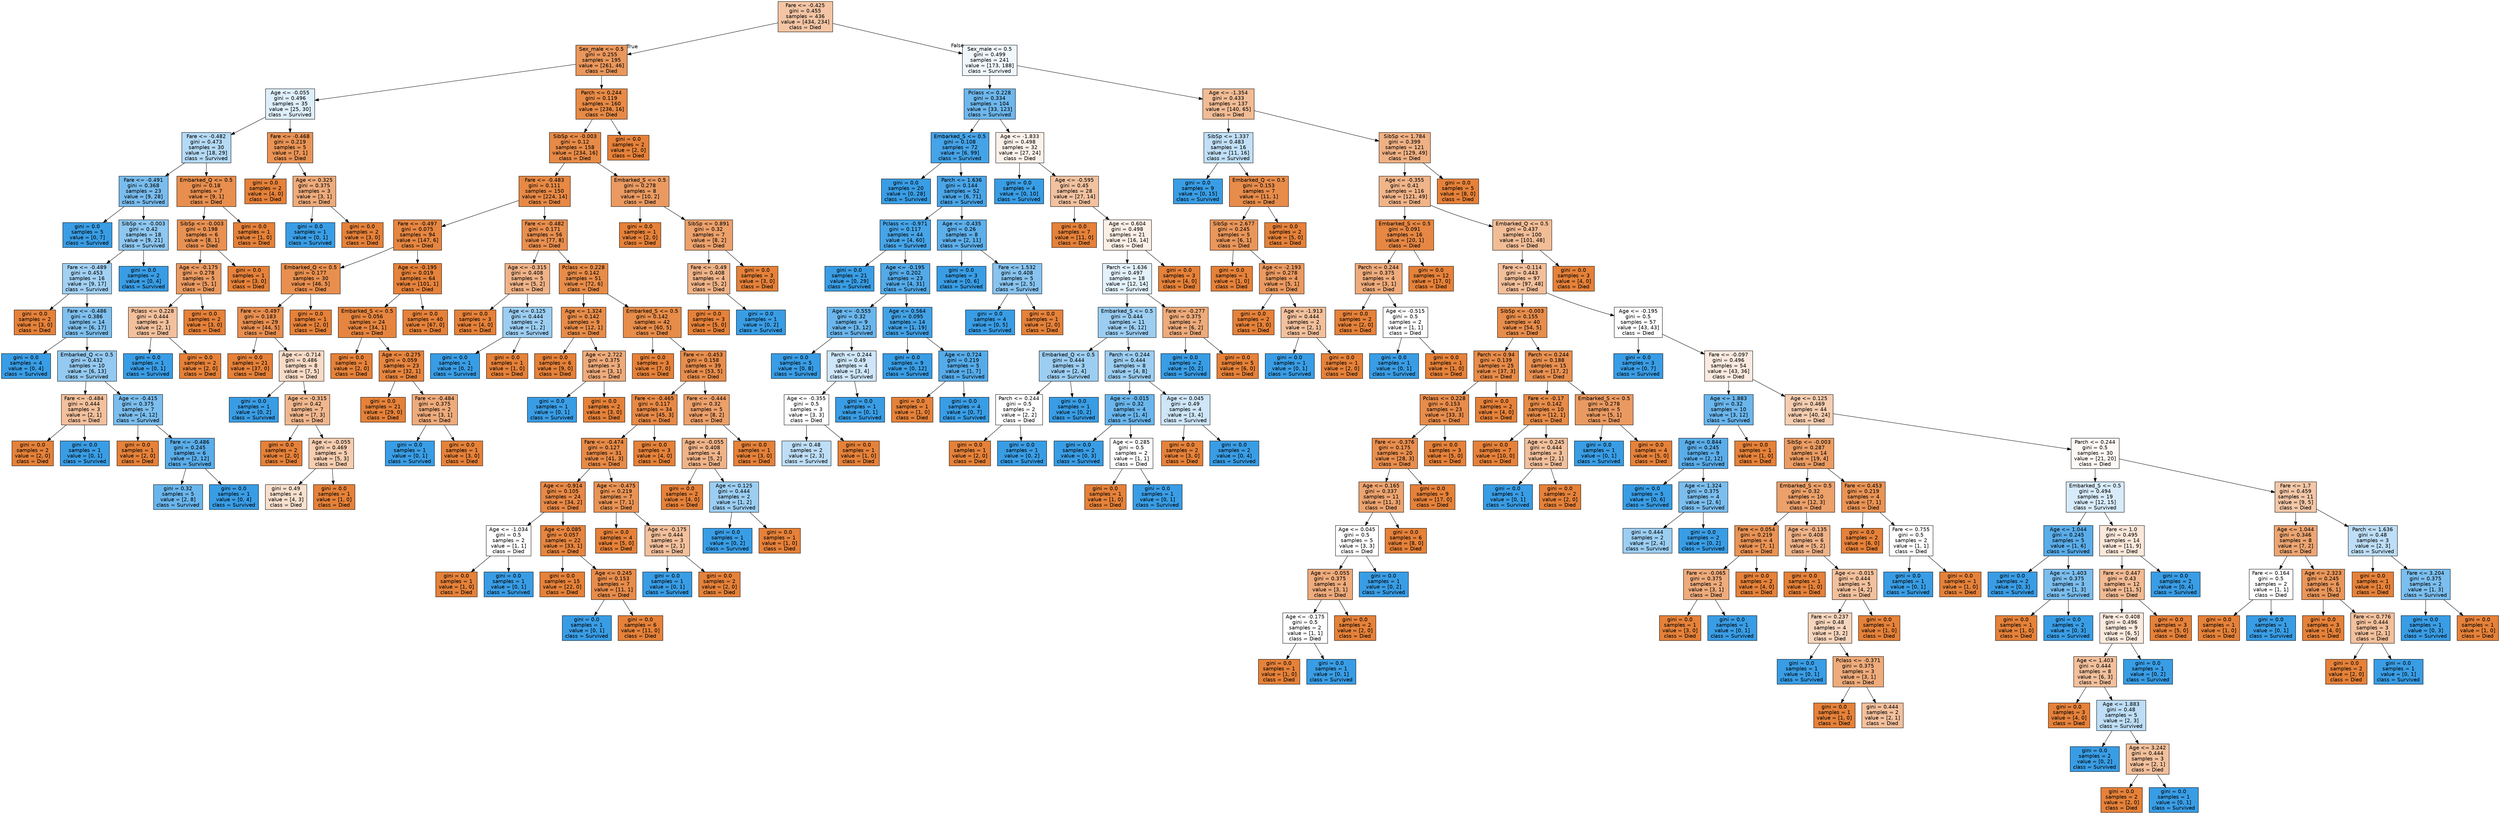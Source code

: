 digraph Tree {
node [shape=box, style="filled", color="black", fontname="helvetica"] ;
edge [fontname="helvetica"] ;
0 [label="Fare <= -0.425\ngini = 0.455\nsamples = 436\nvalue = [434, 234]\nclass = Died", fillcolor="#f3c5a4"] ;
1 [label="Sex_male <= 0.5\ngini = 0.255\nsamples = 195\nvalue = [261, 46]\nclass = Died", fillcolor="#ea975c"] ;
0 -> 1 [labeldistance=2.5, labelangle=45, headlabel="True"] ;
2 [label="Age <= -0.055\ngini = 0.496\nsamples = 35\nvalue = [25, 30]\nclass = Survived", fillcolor="#deeffb"] ;
1 -> 2 ;
3 [label="Fare <= -0.482\ngini = 0.473\nsamples = 30\nvalue = [18, 29]\nclass = Survived", fillcolor="#b4daf5"] ;
2 -> 3 ;
4 [label="Fare <= -0.491\ngini = 0.368\nsamples = 23\nvalue = [9, 28]\nclass = Survived", fillcolor="#79bced"] ;
3 -> 4 ;
5 [label="gini = 0.0\nsamples = 5\nvalue = [0, 7]\nclass = Survived", fillcolor="#399de5"] ;
4 -> 5 ;
6 [label="SibSp <= -0.003\ngini = 0.42\nsamples = 18\nvalue = [9, 21]\nclass = Survived", fillcolor="#8ec7f0"] ;
4 -> 6 ;
7 [label="Fare <= -0.489\ngini = 0.453\nsamples = 16\nvalue = [9, 17]\nclass = Survived", fillcolor="#a2d1f3"] ;
6 -> 7 ;
8 [label="gini = 0.0\nsamples = 2\nvalue = [3, 0]\nclass = Died", fillcolor="#e58139"] ;
7 -> 8 ;
9 [label="Fare <= -0.486\ngini = 0.386\nsamples = 14\nvalue = [6, 17]\nclass = Survived", fillcolor="#7fc0ee"] ;
7 -> 9 ;
10 [label="gini = 0.0\nsamples = 4\nvalue = [0, 4]\nclass = Survived", fillcolor="#399de5"] ;
9 -> 10 ;
11 [label="Embarked_Q <= 0.5\ngini = 0.432\nsamples = 10\nvalue = [6, 13]\nclass = Survived", fillcolor="#94caf1"] ;
9 -> 11 ;
12 [label="Fare <= -0.484\ngini = 0.444\nsamples = 3\nvalue = [2, 1]\nclass = Died", fillcolor="#f2c09c"] ;
11 -> 12 ;
13 [label="gini = 0.0\nsamples = 2\nvalue = [2, 0]\nclass = Died", fillcolor="#e58139"] ;
12 -> 13 ;
14 [label="gini = 0.0\nsamples = 1\nvalue = [0, 1]\nclass = Survived", fillcolor="#399de5"] ;
12 -> 14 ;
15 [label="Age <= -0.415\ngini = 0.375\nsamples = 7\nvalue = [4, 12]\nclass = Survived", fillcolor="#7bbeee"] ;
11 -> 15 ;
16 [label="gini = 0.0\nsamples = 1\nvalue = [2, 0]\nclass = Died", fillcolor="#e58139"] ;
15 -> 16 ;
17 [label="Fare <= -0.486\ngini = 0.245\nsamples = 6\nvalue = [2, 12]\nclass = Survived", fillcolor="#5aade9"] ;
15 -> 17 ;
18 [label="gini = 0.32\nsamples = 5\nvalue = [2, 8]\nclass = Survived", fillcolor="#6ab6ec"] ;
17 -> 18 ;
19 [label="gini = 0.0\nsamples = 1\nvalue = [0, 4]\nclass = Survived", fillcolor="#399de5"] ;
17 -> 19 ;
20 [label="gini = 0.0\nsamples = 2\nvalue = [0, 4]\nclass = Survived", fillcolor="#399de5"] ;
6 -> 20 ;
21 [label="Embarked_Q <= 0.5\ngini = 0.18\nsamples = 7\nvalue = [9, 1]\nclass = Died", fillcolor="#e88f4f"] ;
3 -> 21 ;
22 [label="SibSp <= -0.003\ngini = 0.198\nsamples = 6\nvalue = [8, 1]\nclass = Died", fillcolor="#e89152"] ;
21 -> 22 ;
23 [label="Age <= -0.175\ngini = 0.278\nsamples = 5\nvalue = [5, 1]\nclass = Died", fillcolor="#ea9a61"] ;
22 -> 23 ;
24 [label="Pclass <= 0.228\ngini = 0.444\nsamples = 3\nvalue = [2, 1]\nclass = Died", fillcolor="#f2c09c"] ;
23 -> 24 ;
25 [label="gini = 0.0\nsamples = 1\nvalue = [0, 1]\nclass = Survived", fillcolor="#399de5"] ;
24 -> 25 ;
26 [label="gini = 0.0\nsamples = 2\nvalue = [2, 0]\nclass = Died", fillcolor="#e58139"] ;
24 -> 26 ;
27 [label="gini = 0.0\nsamples = 2\nvalue = [3, 0]\nclass = Died", fillcolor="#e58139"] ;
23 -> 27 ;
28 [label="gini = 0.0\nsamples = 1\nvalue = [3, 0]\nclass = Died", fillcolor="#e58139"] ;
22 -> 28 ;
29 [label="gini = 0.0\nsamples = 1\nvalue = [1, 0]\nclass = Died", fillcolor="#e58139"] ;
21 -> 29 ;
30 [label="Fare <= -0.468\ngini = 0.219\nsamples = 5\nvalue = [7, 1]\nclass = Died", fillcolor="#e99355"] ;
2 -> 30 ;
31 [label="gini = 0.0\nsamples = 2\nvalue = [4, 0]\nclass = Died", fillcolor="#e58139"] ;
30 -> 31 ;
32 [label="Age <= 0.325\ngini = 0.375\nsamples = 3\nvalue = [3, 1]\nclass = Died", fillcolor="#eeab7b"] ;
30 -> 32 ;
33 [label="gini = 0.0\nsamples = 1\nvalue = [0, 1]\nclass = Survived", fillcolor="#399de5"] ;
32 -> 33 ;
34 [label="gini = 0.0\nsamples = 2\nvalue = [3, 0]\nclass = Died", fillcolor="#e58139"] ;
32 -> 34 ;
35 [label="Parch <= 0.244\ngini = 0.119\nsamples = 160\nvalue = [236, 16]\nclass = Died", fillcolor="#e78a46"] ;
1 -> 35 ;
36 [label="SibSp <= -0.003\ngini = 0.12\nsamples = 158\nvalue = [234, 16]\nclass = Died", fillcolor="#e78a47"] ;
35 -> 36 ;
37 [label="Fare <= -0.483\ngini = 0.111\nsamples = 150\nvalue = [224, 14]\nclass = Died", fillcolor="#e78945"] ;
36 -> 37 ;
38 [label="Fare <= -0.497\ngini = 0.075\nsamples = 94\nvalue = [147, 6]\nclass = Died", fillcolor="#e68641"] ;
37 -> 38 ;
39 [label="Embarked_Q <= 0.5\ngini = 0.177\nsamples = 30\nvalue = [46, 5]\nclass = Died", fillcolor="#e88f4f"] ;
38 -> 39 ;
40 [label="Fare <= -0.497\ngini = 0.183\nsamples = 29\nvalue = [44, 5]\nclass = Died", fillcolor="#e88f50"] ;
39 -> 40 ;
41 [label="gini = 0.0\nsamples = 21\nvalue = [37, 0]\nclass = Died", fillcolor="#e58139"] ;
40 -> 41 ;
42 [label="Age <= -0.714\ngini = 0.486\nsamples = 8\nvalue = [7, 5]\nclass = Died", fillcolor="#f8dbc6"] ;
40 -> 42 ;
43 [label="gini = 0.0\nsamples = 1\nvalue = [0, 2]\nclass = Survived", fillcolor="#399de5"] ;
42 -> 43 ;
44 [label="Age <= -0.315\ngini = 0.42\nsamples = 7\nvalue = [7, 3]\nclass = Died", fillcolor="#f0b78e"] ;
42 -> 44 ;
45 [label="gini = 0.0\nsamples = 2\nvalue = [2, 0]\nclass = Died", fillcolor="#e58139"] ;
44 -> 45 ;
46 [label="Age <= -0.055\ngini = 0.469\nsamples = 5\nvalue = [5, 3]\nclass = Died", fillcolor="#f5cdb0"] ;
44 -> 46 ;
47 [label="gini = 0.49\nsamples = 4\nvalue = [4, 3]\nclass = Died", fillcolor="#f8e0ce"] ;
46 -> 47 ;
48 [label="gini = 0.0\nsamples = 1\nvalue = [1, 0]\nclass = Died", fillcolor="#e58139"] ;
46 -> 48 ;
49 [label="gini = 0.0\nsamples = 1\nvalue = [2, 0]\nclass = Died", fillcolor="#e58139"] ;
39 -> 49 ;
50 [label="Age <= -0.195\ngini = 0.019\nsamples = 64\nvalue = [101, 1]\nclass = Died", fillcolor="#e5823b"] ;
38 -> 50 ;
51 [label="Embarked_S <= 0.5\ngini = 0.056\nsamples = 24\nvalue = [34, 1]\nclass = Died", fillcolor="#e6853f"] ;
50 -> 51 ;
52 [label="gini = 0.0\nsamples = 1\nvalue = [2, 0]\nclass = Died", fillcolor="#e58139"] ;
51 -> 52 ;
53 [label="Age <= -0.275\ngini = 0.059\nsamples = 23\nvalue = [32, 1]\nclass = Died", fillcolor="#e6853f"] ;
51 -> 53 ;
54 [label="gini = 0.0\nsamples = 21\nvalue = [29, 0]\nclass = Died", fillcolor="#e58139"] ;
53 -> 54 ;
55 [label="Fare <= -0.484\ngini = 0.375\nsamples = 2\nvalue = [3, 1]\nclass = Died", fillcolor="#eeab7b"] ;
53 -> 55 ;
56 [label="gini = 0.0\nsamples = 1\nvalue = [0, 1]\nclass = Survived", fillcolor="#399de5"] ;
55 -> 56 ;
57 [label="gini = 0.0\nsamples = 1\nvalue = [3, 0]\nclass = Died", fillcolor="#e58139"] ;
55 -> 57 ;
58 [label="gini = 0.0\nsamples = 40\nvalue = [67, 0]\nclass = Died", fillcolor="#e58139"] ;
50 -> 58 ;
59 [label="Fare <= -0.482\ngini = 0.171\nsamples = 56\nvalue = [77, 8]\nclass = Died", fillcolor="#e88e4e"] ;
37 -> 59 ;
60 [label="Age <= -0.315\ngini = 0.408\nsamples = 5\nvalue = [5, 2]\nclass = Died", fillcolor="#efb388"] ;
59 -> 60 ;
61 [label="gini = 0.0\nsamples = 3\nvalue = [4, 0]\nclass = Died", fillcolor="#e58139"] ;
60 -> 61 ;
62 [label="Age <= 0.125\ngini = 0.444\nsamples = 2\nvalue = [1, 2]\nclass = Survived", fillcolor="#9ccef2"] ;
60 -> 62 ;
63 [label="gini = 0.0\nsamples = 1\nvalue = [0, 2]\nclass = Survived", fillcolor="#399de5"] ;
62 -> 63 ;
64 [label="gini = 0.0\nsamples = 1\nvalue = [1, 0]\nclass = Died", fillcolor="#e58139"] ;
62 -> 64 ;
65 [label="Pclass <= 0.228\ngini = 0.142\nsamples = 51\nvalue = [72, 6]\nclass = Died", fillcolor="#e78c49"] ;
59 -> 65 ;
66 [label="Age <= 1.324\ngini = 0.142\nsamples = 9\nvalue = [12, 1]\nclass = Died", fillcolor="#e78c49"] ;
65 -> 66 ;
67 [label="gini = 0.0\nsamples = 6\nvalue = [9, 0]\nclass = Died", fillcolor="#e58139"] ;
66 -> 67 ;
68 [label="Age <= 2.722\ngini = 0.375\nsamples = 3\nvalue = [3, 1]\nclass = Died", fillcolor="#eeab7b"] ;
66 -> 68 ;
69 [label="gini = 0.0\nsamples = 1\nvalue = [0, 1]\nclass = Survived", fillcolor="#399de5"] ;
68 -> 69 ;
70 [label="gini = 0.0\nsamples = 2\nvalue = [3, 0]\nclass = Died", fillcolor="#e58139"] ;
68 -> 70 ;
71 [label="Embarked_S <= 0.5\ngini = 0.142\nsamples = 42\nvalue = [60, 5]\nclass = Died", fillcolor="#e78c49"] ;
65 -> 71 ;
72 [label="gini = 0.0\nsamples = 3\nvalue = [7, 0]\nclass = Died", fillcolor="#e58139"] ;
71 -> 72 ;
73 [label="Fare <= -0.453\ngini = 0.158\nsamples = 39\nvalue = [53, 5]\nclass = Died", fillcolor="#e78d4c"] ;
71 -> 73 ;
74 [label="Fare <= -0.465\ngini = 0.117\nsamples = 34\nvalue = [45, 3]\nclass = Died", fillcolor="#e78946"] ;
73 -> 74 ;
75 [label="Fare <= -0.474\ngini = 0.127\nsamples = 31\nvalue = [41, 3]\nclass = Died", fillcolor="#e78a47"] ;
74 -> 75 ;
76 [label="Age <= -0.914\ngini = 0.105\nsamples = 24\nvalue = [34, 2]\nclass = Died", fillcolor="#e78845"] ;
75 -> 76 ;
77 [label="Age <= -1.034\ngini = 0.5\nsamples = 2\nvalue = [1, 1]\nclass = Died", fillcolor="#ffffff"] ;
76 -> 77 ;
78 [label="gini = 0.0\nsamples = 1\nvalue = [1, 0]\nclass = Died", fillcolor="#e58139"] ;
77 -> 78 ;
79 [label="gini = 0.0\nsamples = 1\nvalue = [0, 1]\nclass = Survived", fillcolor="#399de5"] ;
77 -> 79 ;
80 [label="Age <= 0.085\ngini = 0.057\nsamples = 22\nvalue = [33, 1]\nclass = Died", fillcolor="#e6853f"] ;
76 -> 80 ;
81 [label="gini = 0.0\nsamples = 15\nvalue = [22, 0]\nclass = Died", fillcolor="#e58139"] ;
80 -> 81 ;
82 [label="Age <= 0.245\ngini = 0.153\nsamples = 7\nvalue = [11, 1]\nclass = Died", fillcolor="#e78c4b"] ;
80 -> 82 ;
83 [label="gini = 0.0\nsamples = 1\nvalue = [0, 1]\nclass = Survived", fillcolor="#399de5"] ;
82 -> 83 ;
84 [label="gini = 0.0\nsamples = 6\nvalue = [11, 0]\nclass = Died", fillcolor="#e58139"] ;
82 -> 84 ;
85 [label="Age <= -0.475\ngini = 0.219\nsamples = 7\nvalue = [7, 1]\nclass = Died", fillcolor="#e99355"] ;
75 -> 85 ;
86 [label="gini = 0.0\nsamples = 4\nvalue = [5, 0]\nclass = Died", fillcolor="#e58139"] ;
85 -> 86 ;
87 [label="Age <= -0.175\ngini = 0.444\nsamples = 3\nvalue = [2, 1]\nclass = Died", fillcolor="#f2c09c"] ;
85 -> 87 ;
88 [label="gini = 0.0\nsamples = 1\nvalue = [0, 1]\nclass = Survived", fillcolor="#399de5"] ;
87 -> 88 ;
89 [label="gini = 0.0\nsamples = 2\nvalue = [2, 0]\nclass = Died", fillcolor="#e58139"] ;
87 -> 89 ;
90 [label="gini = 0.0\nsamples = 3\nvalue = [4, 0]\nclass = Died", fillcolor="#e58139"] ;
74 -> 90 ;
91 [label="Fare <= -0.444\ngini = 0.32\nsamples = 5\nvalue = [8, 2]\nclass = Died", fillcolor="#eca06a"] ;
73 -> 91 ;
92 [label="Age <= -0.055\ngini = 0.408\nsamples = 4\nvalue = [5, 2]\nclass = Died", fillcolor="#efb388"] ;
91 -> 92 ;
93 [label="gini = 0.0\nsamples = 2\nvalue = [4, 0]\nclass = Died", fillcolor="#e58139"] ;
92 -> 93 ;
94 [label="Age <= 0.125\ngini = 0.444\nsamples = 2\nvalue = [1, 2]\nclass = Survived", fillcolor="#9ccef2"] ;
92 -> 94 ;
95 [label="gini = 0.0\nsamples = 1\nvalue = [0, 2]\nclass = Survived", fillcolor="#399de5"] ;
94 -> 95 ;
96 [label="gini = 0.0\nsamples = 1\nvalue = [1, 0]\nclass = Died", fillcolor="#e58139"] ;
94 -> 96 ;
97 [label="gini = 0.0\nsamples = 1\nvalue = [3, 0]\nclass = Died", fillcolor="#e58139"] ;
91 -> 97 ;
98 [label="Embarked_S <= 0.5\ngini = 0.278\nsamples = 8\nvalue = [10, 2]\nclass = Died", fillcolor="#ea9a61"] ;
36 -> 98 ;
99 [label="gini = 0.0\nsamples = 1\nvalue = [2, 0]\nclass = Died", fillcolor="#e58139"] ;
98 -> 99 ;
100 [label="SibSp <= 0.891\ngini = 0.32\nsamples = 7\nvalue = [8, 2]\nclass = Died", fillcolor="#eca06a"] ;
98 -> 100 ;
101 [label="Fare <= -0.49\ngini = 0.408\nsamples = 4\nvalue = [5, 2]\nclass = Died", fillcolor="#efb388"] ;
100 -> 101 ;
102 [label="gini = 0.0\nsamples = 3\nvalue = [5, 0]\nclass = Died", fillcolor="#e58139"] ;
101 -> 102 ;
103 [label="gini = 0.0\nsamples = 1\nvalue = [0, 2]\nclass = Survived", fillcolor="#399de5"] ;
101 -> 103 ;
104 [label="gini = 0.0\nsamples = 3\nvalue = [3, 0]\nclass = Died", fillcolor="#e58139"] ;
100 -> 104 ;
105 [label="gini = 0.0\nsamples = 2\nvalue = [2, 0]\nclass = Died", fillcolor="#e58139"] ;
35 -> 105 ;
106 [label="Sex_male <= 0.5\ngini = 0.499\nsamples = 241\nvalue = [173, 188]\nclass = Survived", fillcolor="#eff7fd"] ;
0 -> 106 [labeldistance=2.5, labelangle=-45, headlabel="False"] ;
107 [label="Pclass <= 0.228\ngini = 0.334\nsamples = 104\nvalue = [33, 123]\nclass = Survived", fillcolor="#6eb7ec"] ;
106 -> 107 ;
108 [label="Embarked_S <= 0.5\ngini = 0.108\nsamples = 72\nvalue = [6, 99]\nclass = Survived", fillcolor="#45a3e7"] ;
107 -> 108 ;
109 [label="gini = 0.0\nsamples = 20\nvalue = [0, 28]\nclass = Survived", fillcolor="#399de5"] ;
108 -> 109 ;
110 [label="Parch <= 1.636\ngini = 0.144\nsamples = 52\nvalue = [6, 71]\nclass = Survived", fillcolor="#4aa5e7"] ;
108 -> 110 ;
111 [label="Pclass <= -0.971\ngini = 0.117\nsamples = 44\nvalue = [4, 60]\nclass = Survived", fillcolor="#46a4e7"] ;
110 -> 111 ;
112 [label="gini = 0.0\nsamples = 21\nvalue = [0, 29]\nclass = Survived", fillcolor="#399de5"] ;
111 -> 112 ;
113 [label="Age <= -0.195\ngini = 0.202\nsamples = 23\nvalue = [4, 31]\nclass = Survived", fillcolor="#53aae8"] ;
111 -> 113 ;
114 [label="Age <= -0.555\ngini = 0.32\nsamples = 9\nvalue = [3, 12]\nclass = Survived", fillcolor="#6ab6ec"] ;
113 -> 114 ;
115 [label="gini = 0.0\nsamples = 5\nvalue = [0, 8]\nclass = Survived", fillcolor="#399de5"] ;
114 -> 115 ;
116 [label="Parch <= 0.244\ngini = 0.49\nsamples = 4\nvalue = [3, 4]\nclass = Survived", fillcolor="#cee6f8"] ;
114 -> 116 ;
117 [label="Age <= -0.355\ngini = 0.5\nsamples = 3\nvalue = [3, 3]\nclass = Died", fillcolor="#ffffff"] ;
116 -> 117 ;
118 [label="gini = 0.48\nsamples = 2\nvalue = [2, 3]\nclass = Survived", fillcolor="#bddef6"] ;
117 -> 118 ;
119 [label="gini = 0.0\nsamples = 1\nvalue = [1, 0]\nclass = Died", fillcolor="#e58139"] ;
117 -> 119 ;
120 [label="gini = 0.0\nsamples = 1\nvalue = [0, 1]\nclass = Survived", fillcolor="#399de5"] ;
116 -> 120 ;
121 [label="Age <= 0.564\ngini = 0.095\nsamples = 14\nvalue = [1, 19]\nclass = Survived", fillcolor="#43a2e6"] ;
113 -> 121 ;
122 [label="gini = 0.0\nsamples = 9\nvalue = [0, 12]\nclass = Survived", fillcolor="#399de5"] ;
121 -> 122 ;
123 [label="Age <= 0.724\ngini = 0.219\nsamples = 5\nvalue = [1, 7]\nclass = Survived", fillcolor="#55abe9"] ;
121 -> 123 ;
124 [label="gini = 0.0\nsamples = 1\nvalue = [1, 0]\nclass = Died", fillcolor="#e58139"] ;
123 -> 124 ;
125 [label="gini = 0.0\nsamples = 4\nvalue = [0, 7]\nclass = Survived", fillcolor="#399de5"] ;
123 -> 125 ;
126 [label="Age <= -0.435\ngini = 0.26\nsamples = 8\nvalue = [2, 11]\nclass = Survived", fillcolor="#5dafea"] ;
110 -> 126 ;
127 [label="gini = 0.0\nsamples = 3\nvalue = [0, 6]\nclass = Survived", fillcolor="#399de5"] ;
126 -> 127 ;
128 [label="Fare <= 1.532\ngini = 0.408\nsamples = 5\nvalue = [2, 5]\nclass = Survived", fillcolor="#88c4ef"] ;
126 -> 128 ;
129 [label="gini = 0.0\nsamples = 4\nvalue = [0, 5]\nclass = Survived", fillcolor="#399de5"] ;
128 -> 129 ;
130 [label="gini = 0.0\nsamples = 1\nvalue = [2, 0]\nclass = Died", fillcolor="#e58139"] ;
128 -> 130 ;
131 [label="Age <= -1.833\ngini = 0.498\nsamples = 32\nvalue = [27, 24]\nclass = Died", fillcolor="#fcf1e9"] ;
107 -> 131 ;
132 [label="gini = 0.0\nsamples = 4\nvalue = [0, 10]\nclass = Survived", fillcolor="#399de5"] ;
131 -> 132 ;
133 [label="Age <= -0.595\ngini = 0.45\nsamples = 28\nvalue = [27, 14]\nclass = Died", fillcolor="#f2c2a0"] ;
131 -> 133 ;
134 [label="gini = 0.0\nsamples = 7\nvalue = [11, 0]\nclass = Died", fillcolor="#e58139"] ;
133 -> 134 ;
135 [label="Age <= 0.604\ngini = 0.498\nsamples = 21\nvalue = [16, 14]\nclass = Died", fillcolor="#fcefe6"] ;
133 -> 135 ;
136 [label="Parch <= 1.636\ngini = 0.497\nsamples = 18\nvalue = [12, 14]\nclass = Survived", fillcolor="#e3f1fb"] ;
135 -> 136 ;
137 [label="Embarked_S <= 0.5\ngini = 0.444\nsamples = 11\nvalue = [6, 12]\nclass = Survived", fillcolor="#9ccef2"] ;
136 -> 137 ;
138 [label="Embarked_Q <= 0.5\ngini = 0.444\nsamples = 3\nvalue = [2, 4]\nclass = Survived", fillcolor="#9ccef2"] ;
137 -> 138 ;
139 [label="Parch <= 0.244\ngini = 0.5\nsamples = 2\nvalue = [2, 2]\nclass = Died", fillcolor="#ffffff"] ;
138 -> 139 ;
140 [label="gini = 0.0\nsamples = 1\nvalue = [2, 0]\nclass = Died", fillcolor="#e58139"] ;
139 -> 140 ;
141 [label="gini = 0.0\nsamples = 1\nvalue = [0, 2]\nclass = Survived", fillcolor="#399de5"] ;
139 -> 141 ;
142 [label="gini = 0.0\nsamples = 1\nvalue = [0, 2]\nclass = Survived", fillcolor="#399de5"] ;
138 -> 142 ;
143 [label="Parch <= 0.244\ngini = 0.444\nsamples = 8\nvalue = [4, 8]\nclass = Survived", fillcolor="#9ccef2"] ;
137 -> 143 ;
144 [label="Age <= -0.015\ngini = 0.32\nsamples = 4\nvalue = [1, 4]\nclass = Survived", fillcolor="#6ab6ec"] ;
143 -> 144 ;
145 [label="gini = 0.0\nsamples = 2\nvalue = [0, 3]\nclass = Survived", fillcolor="#399de5"] ;
144 -> 145 ;
146 [label="Age <= 0.285\ngini = 0.5\nsamples = 2\nvalue = [1, 1]\nclass = Died", fillcolor="#ffffff"] ;
144 -> 146 ;
147 [label="gini = 0.0\nsamples = 1\nvalue = [1, 0]\nclass = Died", fillcolor="#e58139"] ;
146 -> 147 ;
148 [label="gini = 0.0\nsamples = 1\nvalue = [0, 1]\nclass = Survived", fillcolor="#399de5"] ;
146 -> 148 ;
149 [label="Age <= 0.045\ngini = 0.49\nsamples = 4\nvalue = [3, 4]\nclass = Survived", fillcolor="#cee6f8"] ;
143 -> 149 ;
150 [label="gini = 0.0\nsamples = 2\nvalue = [3, 0]\nclass = Died", fillcolor="#e58139"] ;
149 -> 150 ;
151 [label="gini = 0.0\nsamples = 2\nvalue = [0, 4]\nclass = Survived", fillcolor="#399de5"] ;
149 -> 151 ;
152 [label="Fare <= -0.277\ngini = 0.375\nsamples = 7\nvalue = [6, 2]\nclass = Died", fillcolor="#eeab7b"] ;
136 -> 152 ;
153 [label="gini = 0.0\nsamples = 2\nvalue = [0, 2]\nclass = Survived", fillcolor="#399de5"] ;
152 -> 153 ;
154 [label="gini = 0.0\nsamples = 5\nvalue = [6, 0]\nclass = Died", fillcolor="#e58139"] ;
152 -> 154 ;
155 [label="gini = 0.0\nsamples = 3\nvalue = [4, 0]\nclass = Died", fillcolor="#e58139"] ;
135 -> 155 ;
156 [label="Age <= -1.354\ngini = 0.433\nsamples = 137\nvalue = [140, 65]\nclass = Died", fillcolor="#f1bc95"] ;
106 -> 156 ;
157 [label="SibSp <= 1.337\ngini = 0.483\nsamples = 16\nvalue = [11, 16]\nclass = Survived", fillcolor="#c1e0f7"] ;
156 -> 157 ;
158 [label="gini = 0.0\nsamples = 9\nvalue = [0, 15]\nclass = Survived", fillcolor="#399de5"] ;
157 -> 158 ;
159 [label="Embarked_Q <= 0.5\ngini = 0.153\nsamples = 7\nvalue = [11, 1]\nclass = Died", fillcolor="#e78c4b"] ;
157 -> 159 ;
160 [label="SibSp <= 2.677\ngini = 0.245\nsamples = 5\nvalue = [6, 1]\nclass = Died", fillcolor="#e9965a"] ;
159 -> 160 ;
161 [label="gini = 0.0\nsamples = 1\nvalue = [1, 0]\nclass = Died", fillcolor="#e58139"] ;
160 -> 161 ;
162 [label="Age <= -2.193\ngini = 0.278\nsamples = 4\nvalue = [5, 1]\nclass = Died", fillcolor="#ea9a61"] ;
160 -> 162 ;
163 [label="gini = 0.0\nsamples = 2\nvalue = [3, 0]\nclass = Died", fillcolor="#e58139"] ;
162 -> 163 ;
164 [label="Age <= -1.913\ngini = 0.444\nsamples = 2\nvalue = [2, 1]\nclass = Died", fillcolor="#f2c09c"] ;
162 -> 164 ;
165 [label="gini = 0.0\nsamples = 1\nvalue = [0, 1]\nclass = Survived", fillcolor="#399de5"] ;
164 -> 165 ;
166 [label="gini = 0.0\nsamples = 1\nvalue = [2, 0]\nclass = Died", fillcolor="#e58139"] ;
164 -> 166 ;
167 [label="gini = 0.0\nsamples = 2\nvalue = [5, 0]\nclass = Died", fillcolor="#e58139"] ;
159 -> 167 ;
168 [label="SibSp <= 1.784\ngini = 0.399\nsamples = 121\nvalue = [129, 49]\nclass = Died", fillcolor="#efb184"] ;
156 -> 168 ;
169 [label="Age <= -0.355\ngini = 0.41\nsamples = 116\nvalue = [121, 49]\nclass = Died", fillcolor="#f0b489"] ;
168 -> 169 ;
170 [label="Embarked_S <= 0.5\ngini = 0.091\nsamples = 16\nvalue = [20, 1]\nclass = Died", fillcolor="#e68743"] ;
169 -> 170 ;
171 [label="Parch <= 0.244\ngini = 0.375\nsamples = 4\nvalue = [3, 1]\nclass = Died", fillcolor="#eeab7b"] ;
170 -> 171 ;
172 [label="gini = 0.0\nsamples = 2\nvalue = [2, 0]\nclass = Died", fillcolor="#e58139"] ;
171 -> 172 ;
173 [label="Age <= -0.515\ngini = 0.5\nsamples = 2\nvalue = [1, 1]\nclass = Died", fillcolor="#ffffff"] ;
171 -> 173 ;
174 [label="gini = 0.0\nsamples = 1\nvalue = [0, 1]\nclass = Survived", fillcolor="#399de5"] ;
173 -> 174 ;
175 [label="gini = 0.0\nsamples = 1\nvalue = [1, 0]\nclass = Died", fillcolor="#e58139"] ;
173 -> 175 ;
176 [label="gini = 0.0\nsamples = 12\nvalue = [17, 0]\nclass = Died", fillcolor="#e58139"] ;
170 -> 176 ;
177 [label="Embarked_Q <= 0.5\ngini = 0.437\nsamples = 100\nvalue = [101, 48]\nclass = Died", fillcolor="#f1bd97"] ;
169 -> 177 ;
178 [label="Fare <= -0.114\ngini = 0.443\nsamples = 97\nvalue = [97, 48]\nclass = Died", fillcolor="#f2bf9b"] ;
177 -> 178 ;
179 [label="SibSp <= -0.003\ngini = 0.155\nsamples = 40\nvalue = [54, 5]\nclass = Died", fillcolor="#e78d4b"] ;
178 -> 179 ;
180 [label="Parch <= 0.94\ngini = 0.139\nsamples = 25\nvalue = [37, 3]\nclass = Died", fillcolor="#e78b49"] ;
179 -> 180 ;
181 [label="Pclass <= 0.228\ngini = 0.153\nsamples = 23\nvalue = [33, 3]\nclass = Died", fillcolor="#e78c4b"] ;
180 -> 181 ;
182 [label="Fare <= -0.376\ngini = 0.175\nsamples = 20\nvalue = [28, 3]\nclass = Died", fillcolor="#e88e4e"] ;
181 -> 182 ;
183 [label="Age <= 0.165\ngini = 0.337\nsamples = 11\nvalue = [11, 3]\nclass = Died", fillcolor="#eca36f"] ;
182 -> 183 ;
184 [label="Age <= 0.045\ngini = 0.5\nsamples = 5\nvalue = [3, 3]\nclass = Died", fillcolor="#ffffff"] ;
183 -> 184 ;
185 [label="Age <= -0.055\ngini = 0.375\nsamples = 4\nvalue = [3, 1]\nclass = Died", fillcolor="#eeab7b"] ;
184 -> 185 ;
186 [label="Age <= -0.175\ngini = 0.5\nsamples = 2\nvalue = [1, 1]\nclass = Died", fillcolor="#ffffff"] ;
185 -> 186 ;
187 [label="gini = 0.0\nsamples = 1\nvalue = [1, 0]\nclass = Died", fillcolor="#e58139"] ;
186 -> 187 ;
188 [label="gini = 0.0\nsamples = 1\nvalue = [0, 1]\nclass = Survived", fillcolor="#399de5"] ;
186 -> 188 ;
189 [label="gini = 0.0\nsamples = 2\nvalue = [2, 0]\nclass = Died", fillcolor="#e58139"] ;
185 -> 189 ;
190 [label="gini = 0.0\nsamples = 1\nvalue = [0, 2]\nclass = Survived", fillcolor="#399de5"] ;
184 -> 190 ;
191 [label="gini = 0.0\nsamples = 6\nvalue = [8, 0]\nclass = Died", fillcolor="#e58139"] ;
183 -> 191 ;
192 [label="gini = 0.0\nsamples = 9\nvalue = [17, 0]\nclass = Died", fillcolor="#e58139"] ;
182 -> 192 ;
193 [label="gini = 0.0\nsamples = 3\nvalue = [5, 0]\nclass = Died", fillcolor="#e58139"] ;
181 -> 193 ;
194 [label="gini = 0.0\nsamples = 2\nvalue = [4, 0]\nclass = Died", fillcolor="#e58139"] ;
180 -> 194 ;
195 [label="Parch <= 0.244\ngini = 0.188\nsamples = 15\nvalue = [17, 2]\nclass = Died", fillcolor="#e89050"] ;
179 -> 195 ;
196 [label="Fare <= -0.17\ngini = 0.142\nsamples = 10\nvalue = [12, 1]\nclass = Died", fillcolor="#e78c49"] ;
195 -> 196 ;
197 [label="gini = 0.0\nsamples = 7\nvalue = [10, 0]\nclass = Died", fillcolor="#e58139"] ;
196 -> 197 ;
198 [label="Age <= 0.245\ngini = 0.444\nsamples = 3\nvalue = [2, 1]\nclass = Died", fillcolor="#f2c09c"] ;
196 -> 198 ;
199 [label="gini = 0.0\nsamples = 1\nvalue = [0, 1]\nclass = Survived", fillcolor="#399de5"] ;
198 -> 199 ;
200 [label="gini = 0.0\nsamples = 2\nvalue = [2, 0]\nclass = Died", fillcolor="#e58139"] ;
198 -> 200 ;
201 [label="Embarked_S <= 0.5\ngini = 0.278\nsamples = 5\nvalue = [5, 1]\nclass = Died", fillcolor="#ea9a61"] ;
195 -> 201 ;
202 [label="gini = 0.0\nsamples = 1\nvalue = [0, 1]\nclass = Survived", fillcolor="#399de5"] ;
201 -> 202 ;
203 [label="gini = 0.0\nsamples = 4\nvalue = [5, 0]\nclass = Died", fillcolor="#e58139"] ;
201 -> 203 ;
204 [label="Age <= -0.195\ngini = 0.5\nsamples = 57\nvalue = [43, 43]\nclass = Died", fillcolor="#ffffff"] ;
178 -> 204 ;
205 [label="gini = 0.0\nsamples = 3\nvalue = [0, 7]\nclass = Survived", fillcolor="#399de5"] ;
204 -> 205 ;
206 [label="Fare <= -0.097\ngini = 0.496\nsamples = 54\nvalue = [43, 36]\nclass = Died", fillcolor="#fbeadf"] ;
204 -> 206 ;
207 [label="Age <= 1.883\ngini = 0.32\nsamples = 10\nvalue = [3, 12]\nclass = Survived", fillcolor="#6ab6ec"] ;
206 -> 207 ;
208 [label="Age <= 0.844\ngini = 0.245\nsamples = 9\nvalue = [2, 12]\nclass = Survived", fillcolor="#5aade9"] ;
207 -> 208 ;
209 [label="gini = 0.0\nsamples = 5\nvalue = [0, 6]\nclass = Survived", fillcolor="#399de5"] ;
208 -> 209 ;
210 [label="Age <= 1.324\ngini = 0.375\nsamples = 4\nvalue = [2, 6]\nclass = Survived", fillcolor="#7bbeee"] ;
208 -> 210 ;
211 [label="gini = 0.444\nsamples = 2\nvalue = [2, 4]\nclass = Survived", fillcolor="#9ccef2"] ;
210 -> 211 ;
212 [label="gini = 0.0\nsamples = 2\nvalue = [0, 2]\nclass = Survived", fillcolor="#399de5"] ;
210 -> 212 ;
213 [label="gini = 0.0\nsamples = 1\nvalue = [1, 0]\nclass = Died", fillcolor="#e58139"] ;
207 -> 213 ;
214 [label="Age <= 0.125\ngini = 0.469\nsamples = 44\nvalue = [40, 24]\nclass = Died", fillcolor="#f5cdb0"] ;
206 -> 214 ;
215 [label="SibSp <= -0.003\ngini = 0.287\nsamples = 14\nvalue = [19, 4]\nclass = Died", fillcolor="#ea9c63"] ;
214 -> 215 ;
216 [label="Embarked_S <= 0.5\ngini = 0.32\nsamples = 10\nvalue = [12, 3]\nclass = Died", fillcolor="#eca06a"] ;
215 -> 216 ;
217 [label="Fare <= 0.054\ngini = 0.219\nsamples = 4\nvalue = [7, 1]\nclass = Died", fillcolor="#e99355"] ;
216 -> 217 ;
218 [label="Fare <= -0.065\ngini = 0.375\nsamples = 2\nvalue = [3, 1]\nclass = Died", fillcolor="#eeab7b"] ;
217 -> 218 ;
219 [label="gini = 0.0\nsamples = 1\nvalue = [3, 0]\nclass = Died", fillcolor="#e58139"] ;
218 -> 219 ;
220 [label="gini = 0.0\nsamples = 1\nvalue = [0, 1]\nclass = Survived", fillcolor="#399de5"] ;
218 -> 220 ;
221 [label="gini = 0.0\nsamples = 2\nvalue = [4, 0]\nclass = Died", fillcolor="#e58139"] ;
217 -> 221 ;
222 [label="Age <= -0.135\ngini = 0.408\nsamples = 6\nvalue = [5, 2]\nclass = Died", fillcolor="#efb388"] ;
216 -> 222 ;
223 [label="gini = 0.0\nsamples = 1\nvalue = [1, 0]\nclass = Died", fillcolor="#e58139"] ;
222 -> 223 ;
224 [label="Age <= -0.015\ngini = 0.444\nsamples = 5\nvalue = [4, 2]\nclass = Died", fillcolor="#f2c09c"] ;
222 -> 224 ;
225 [label="Fare <= 0.237\ngini = 0.48\nsamples = 4\nvalue = [3, 2]\nclass = Died", fillcolor="#f6d5bd"] ;
224 -> 225 ;
226 [label="gini = 0.0\nsamples = 1\nvalue = [0, 1]\nclass = Survived", fillcolor="#399de5"] ;
225 -> 226 ;
227 [label="Pclass <= -0.371\ngini = 0.375\nsamples = 3\nvalue = [3, 1]\nclass = Died", fillcolor="#eeab7b"] ;
225 -> 227 ;
228 [label="gini = 0.0\nsamples = 1\nvalue = [1, 0]\nclass = Died", fillcolor="#e58139"] ;
227 -> 228 ;
229 [label="gini = 0.444\nsamples = 2\nvalue = [2, 1]\nclass = Died", fillcolor="#f2c09c"] ;
227 -> 229 ;
230 [label="gini = 0.0\nsamples = 1\nvalue = [1, 0]\nclass = Died", fillcolor="#e58139"] ;
224 -> 230 ;
231 [label="Fare <= 0.453\ngini = 0.219\nsamples = 4\nvalue = [7, 1]\nclass = Died", fillcolor="#e99355"] ;
215 -> 231 ;
232 [label="gini = 0.0\nsamples = 2\nvalue = [6, 0]\nclass = Died", fillcolor="#e58139"] ;
231 -> 232 ;
233 [label="Fare <= 0.755\ngini = 0.5\nsamples = 2\nvalue = [1, 1]\nclass = Died", fillcolor="#ffffff"] ;
231 -> 233 ;
234 [label="gini = 0.0\nsamples = 1\nvalue = [0, 1]\nclass = Survived", fillcolor="#399de5"] ;
233 -> 234 ;
235 [label="gini = 0.0\nsamples = 1\nvalue = [1, 0]\nclass = Died", fillcolor="#e58139"] ;
233 -> 235 ;
236 [label="Parch <= 0.244\ngini = 0.5\nsamples = 30\nvalue = [21, 20]\nclass = Died", fillcolor="#fef9f6"] ;
214 -> 236 ;
237 [label="Embarked_S <= 0.5\ngini = 0.494\nsamples = 19\nvalue = [12, 15]\nclass = Survived", fillcolor="#d7ebfa"] ;
236 -> 237 ;
238 [label="Age <= 1.044\ngini = 0.245\nsamples = 5\nvalue = [1, 6]\nclass = Survived", fillcolor="#5aade9"] ;
237 -> 238 ;
239 [label="gini = 0.0\nsamples = 2\nvalue = [0, 3]\nclass = Survived", fillcolor="#399de5"] ;
238 -> 239 ;
240 [label="Age <= 1.403\ngini = 0.375\nsamples = 3\nvalue = [1, 3]\nclass = Survived", fillcolor="#7bbeee"] ;
238 -> 240 ;
241 [label="gini = 0.0\nsamples = 1\nvalue = [1, 0]\nclass = Died", fillcolor="#e58139"] ;
240 -> 241 ;
242 [label="gini = 0.0\nsamples = 2\nvalue = [0, 3]\nclass = Survived", fillcolor="#399de5"] ;
240 -> 242 ;
243 [label="Fare <= 1.0\ngini = 0.495\nsamples = 14\nvalue = [11, 9]\nclass = Died", fillcolor="#fae8db"] ;
237 -> 243 ;
244 [label="Fare <= 0.447\ngini = 0.43\nsamples = 12\nvalue = [11, 5]\nclass = Died", fillcolor="#f1ba93"] ;
243 -> 244 ;
245 [label="Fare <= 0.408\ngini = 0.496\nsamples = 9\nvalue = [6, 5]\nclass = Died", fillcolor="#fbeade"] ;
244 -> 245 ;
246 [label="Age <= 1.403\ngini = 0.444\nsamples = 8\nvalue = [6, 3]\nclass = Died", fillcolor="#f2c09c"] ;
245 -> 246 ;
247 [label="gini = 0.0\nsamples = 3\nvalue = [4, 0]\nclass = Died", fillcolor="#e58139"] ;
246 -> 247 ;
248 [label="Age <= 1.883\ngini = 0.48\nsamples = 5\nvalue = [2, 3]\nclass = Survived", fillcolor="#bddef6"] ;
246 -> 248 ;
249 [label="gini = 0.0\nsamples = 2\nvalue = [0, 2]\nclass = Survived", fillcolor="#399de5"] ;
248 -> 249 ;
250 [label="Age <= 3.242\ngini = 0.444\nsamples = 3\nvalue = [2, 1]\nclass = Died", fillcolor="#f2c09c"] ;
248 -> 250 ;
251 [label="gini = 0.0\nsamples = 2\nvalue = [2, 0]\nclass = Died", fillcolor="#e58139"] ;
250 -> 251 ;
252 [label="gini = 0.0\nsamples = 1\nvalue = [0, 1]\nclass = Survived", fillcolor="#399de5"] ;
250 -> 252 ;
253 [label="gini = 0.0\nsamples = 1\nvalue = [0, 2]\nclass = Survived", fillcolor="#399de5"] ;
245 -> 253 ;
254 [label="gini = 0.0\nsamples = 3\nvalue = [5, 0]\nclass = Died", fillcolor="#e58139"] ;
244 -> 254 ;
255 [label="gini = 0.0\nsamples = 2\nvalue = [0, 4]\nclass = Survived", fillcolor="#399de5"] ;
243 -> 255 ;
256 [label="Fare <= 1.7\ngini = 0.459\nsamples = 11\nvalue = [9, 5]\nclass = Died", fillcolor="#f3c7a7"] ;
236 -> 256 ;
257 [label="Age <= 1.044\ngini = 0.346\nsamples = 8\nvalue = [7, 2]\nclass = Died", fillcolor="#eca572"] ;
256 -> 257 ;
258 [label="Fare <= 0.164\ngini = 0.5\nsamples = 2\nvalue = [1, 1]\nclass = Died", fillcolor="#ffffff"] ;
257 -> 258 ;
259 [label="gini = 0.0\nsamples = 1\nvalue = [1, 0]\nclass = Died", fillcolor="#e58139"] ;
258 -> 259 ;
260 [label="gini = 0.0\nsamples = 1\nvalue = [0, 1]\nclass = Survived", fillcolor="#399de5"] ;
258 -> 260 ;
261 [label="Age <= 2.323\ngini = 0.245\nsamples = 6\nvalue = [6, 1]\nclass = Died", fillcolor="#e9965a"] ;
257 -> 261 ;
262 [label="gini = 0.0\nsamples = 3\nvalue = [4, 0]\nclass = Died", fillcolor="#e58139"] ;
261 -> 262 ;
263 [label="Fare <= 0.776\ngini = 0.444\nsamples = 3\nvalue = [2, 1]\nclass = Died", fillcolor="#f2c09c"] ;
261 -> 263 ;
264 [label="gini = 0.0\nsamples = 2\nvalue = [2, 0]\nclass = Died", fillcolor="#e58139"] ;
263 -> 264 ;
265 [label="gini = 0.0\nsamples = 1\nvalue = [0, 1]\nclass = Survived", fillcolor="#399de5"] ;
263 -> 265 ;
266 [label="Parch <= 1.636\ngini = 0.48\nsamples = 3\nvalue = [2, 3]\nclass = Survived", fillcolor="#bddef6"] ;
256 -> 266 ;
267 [label="gini = 0.0\nsamples = 1\nvalue = [1, 0]\nclass = Died", fillcolor="#e58139"] ;
266 -> 267 ;
268 [label="Fare <= 3.204\ngini = 0.375\nsamples = 2\nvalue = [1, 3]\nclass = Survived", fillcolor="#7bbeee"] ;
266 -> 268 ;
269 [label="gini = 0.0\nsamples = 1\nvalue = [0, 3]\nclass = Survived", fillcolor="#399de5"] ;
268 -> 269 ;
270 [label="gini = 0.0\nsamples = 1\nvalue = [1, 0]\nclass = Died", fillcolor="#e58139"] ;
268 -> 270 ;
271 [label="gini = 0.0\nsamples = 3\nvalue = [4, 0]\nclass = Died", fillcolor="#e58139"] ;
177 -> 271 ;
272 [label="gini = 0.0\nsamples = 5\nvalue = [8, 0]\nclass = Died", fillcolor="#e58139"] ;
168 -> 272 ;
}